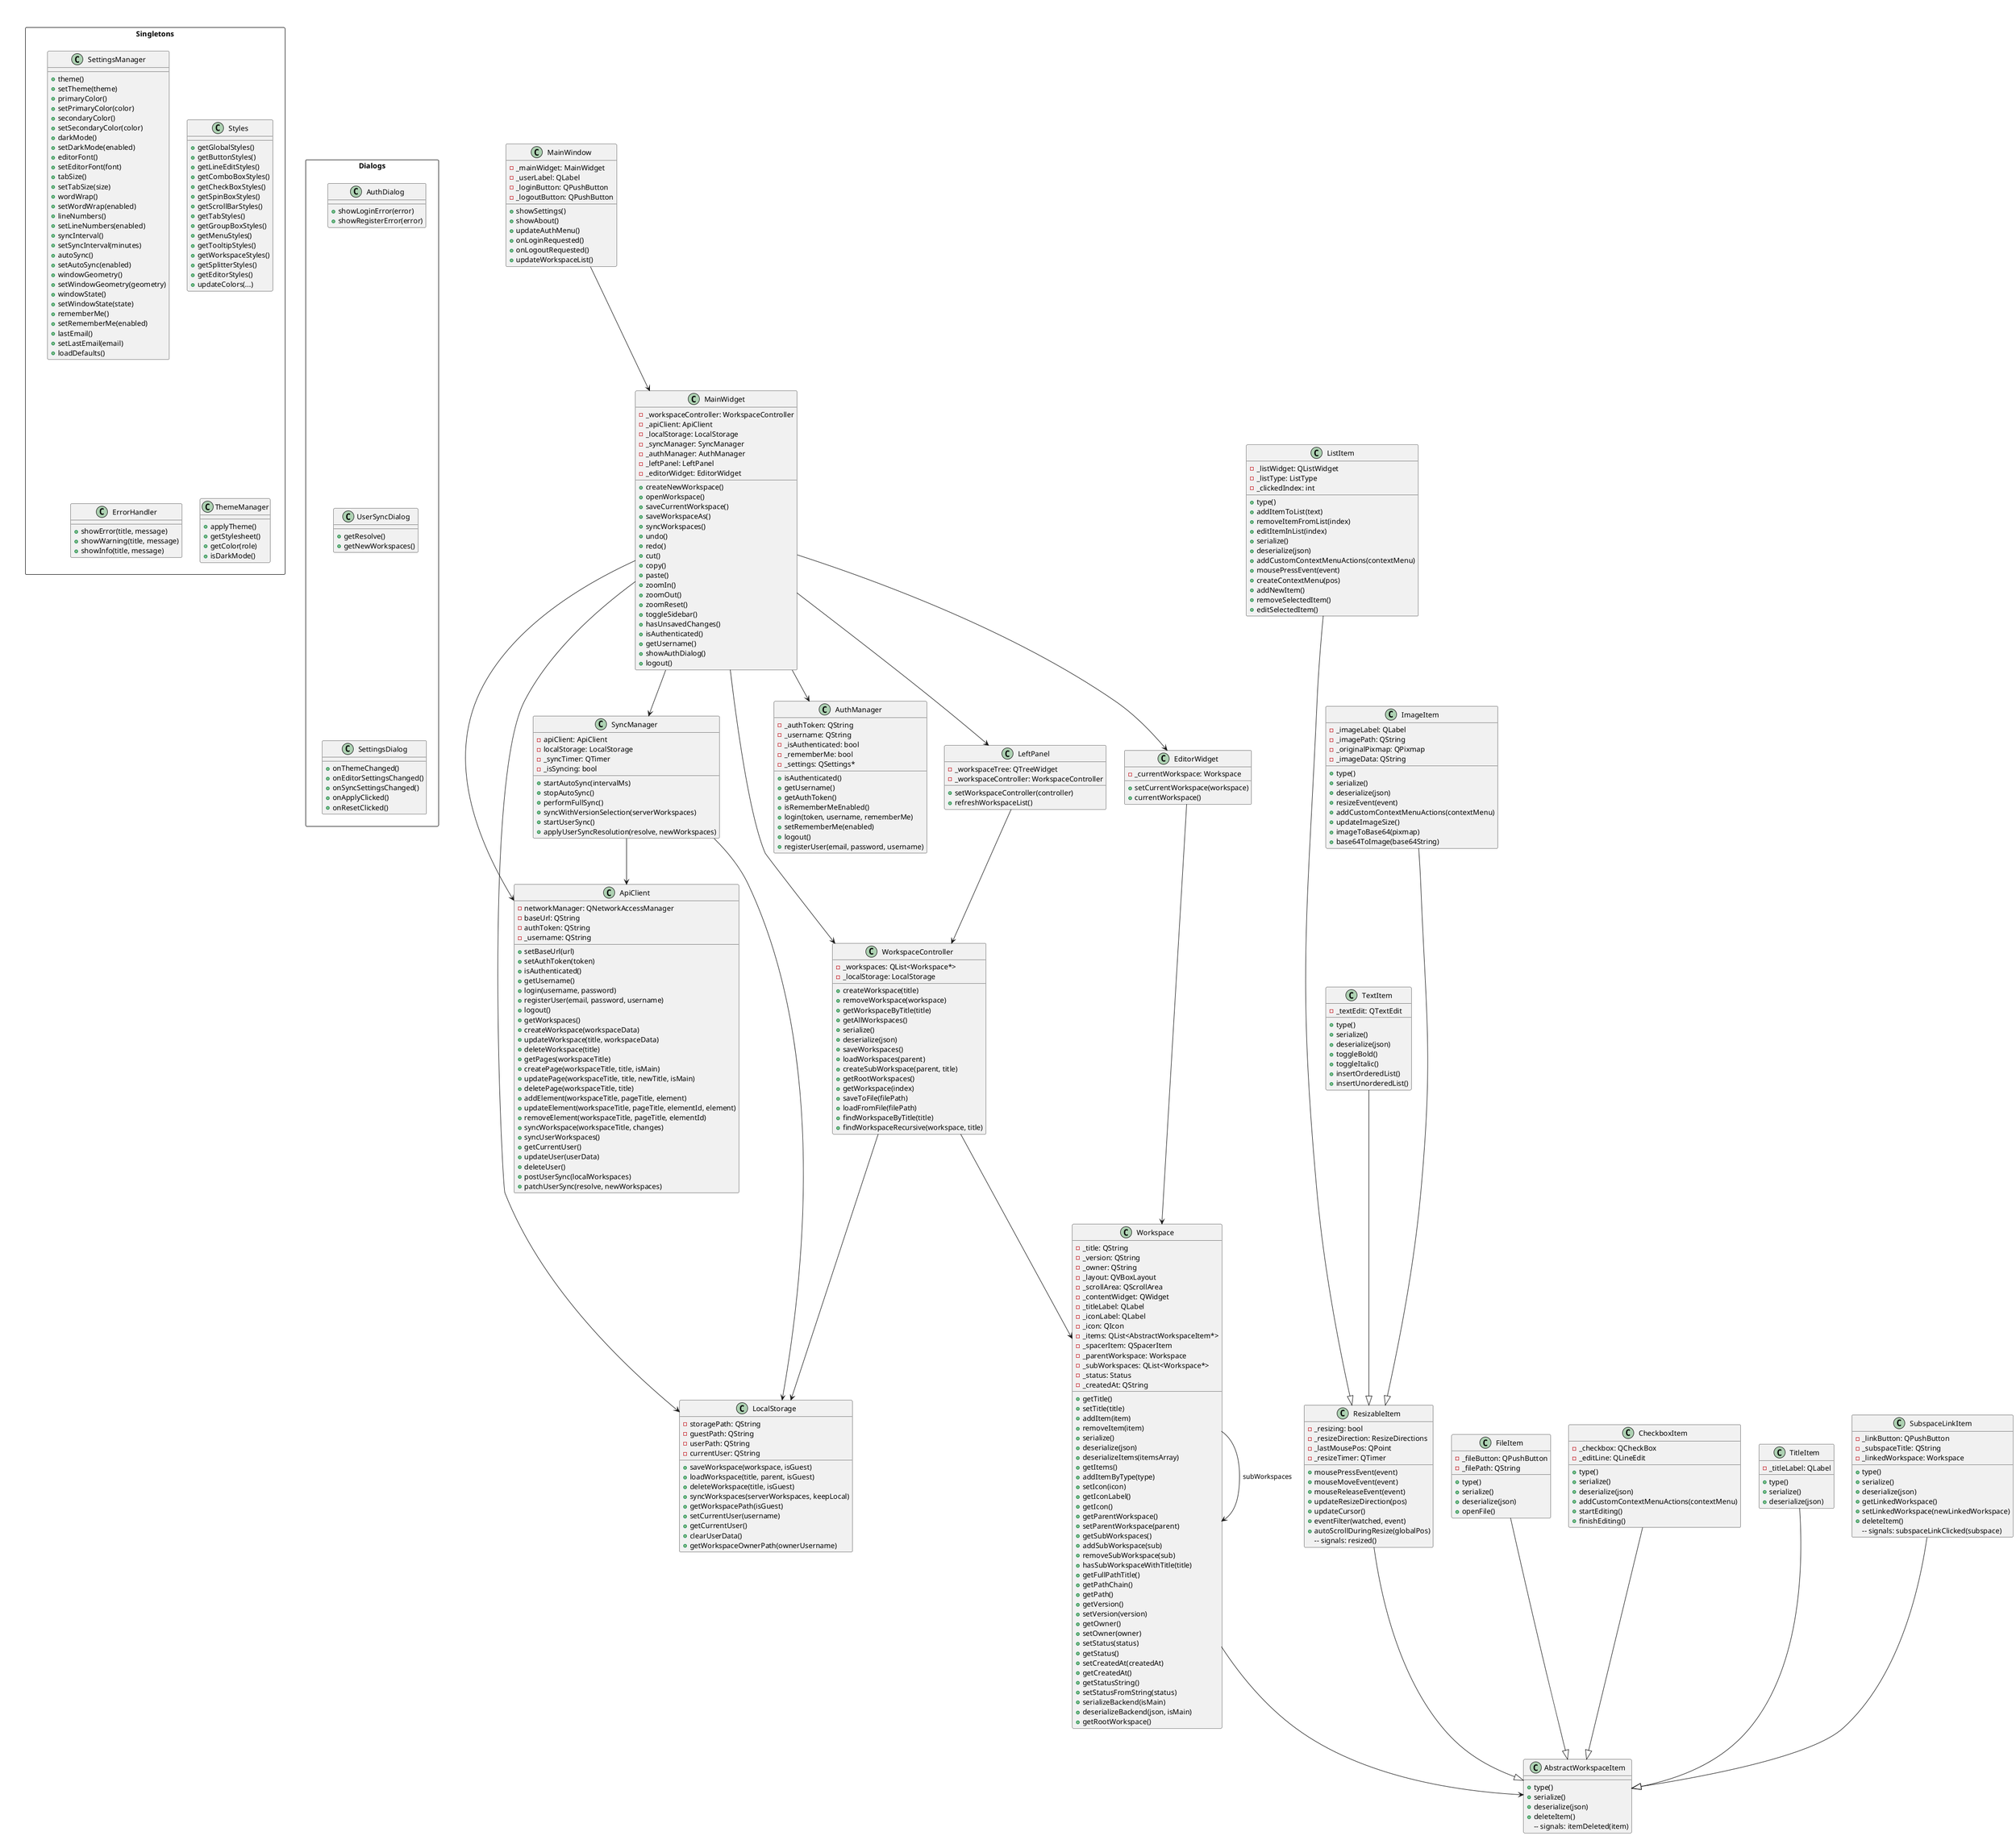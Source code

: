 @startuml
' =====================
' SINGLETONS (Top Layer: SettingsManager слева, справа столбец из Styles, ErrorHandler, ThemeManager)
' =====================
rectangle "Singletons" {
  class SettingsManager {
  +theme()
  +setTheme(theme)
  +primaryColor()
  +setPrimaryColor(color)
  +secondaryColor()
  +setSecondaryColor(color)
  +darkMode()
  +setDarkMode(enabled)
  +editorFont()
  +setEditorFont(font)
  +tabSize()
  +setTabSize(size)
  +wordWrap()
  +setWordWrap(enabled)
  +lineNumbers()
  +setLineNumbers(enabled)
  +syncInterval()
  +setSyncInterval(minutes)
  +autoSync()
  +setAutoSync(enabled)
  +windowGeometry()
  +setWindowGeometry(geometry)
  +windowState()
  +setWindowState(state)
  +rememberMe()
  +setRememberMe(enabled)
  +lastEmail()
  +setLastEmail(email)
  +loadDefaults()
}

class Styles {
  +getGlobalStyles()
  +getButtonStyles()
  +getLineEditStyles()
  +getComboBoxStyles()
  +getCheckBoxStyles()
  +getSpinBoxStyles()
  +getScrollBarStyles()
  +getTabStyles()
  +getGroupBoxStyles()
  +getMenuStyles()
  +getTooltipStyles()
  +getWorkspaceStyles()
  +getSplitterStyles()
  +getEditorStyles()
  +updateColors(...)
}

class ErrorHandler {
  +showError(title, message)
  +showWarning(title, message)
  +showInfo(title, message)
}

class ThemeManager {
  +applyTheme()
  +getStylesheet()
  +getColor(role)
  +isDarkMode()
}
}

SettingsManager -[hidden]right-> Styles
Styles-[hidden]down-> ErrorHandler
Styles-[hidden]down-> ThemeManager

' =====================
' MAIN WINDOW & DIALOGS (Second Layer, one row)
' =====================
rectangle "Dialogs" {
class AuthDialog {
  +showLoginError(error)
  +showRegisterError(error)
}

class UserSyncDialog {
  +getResolve()
  +getNewWorkspaces()
}

class SettingsDialog {
  +onThemeChanged()
  +onEditorSettingsChanged()
  +onSyncSettingsChanged()
  +onApplyClicked()
  +onResetClicked()
}
}

AuthDialog-[hidden]down-> UserSyncDialog
UserSyncDialog-[hidden]down-> SettingsDialog

Singletons -[hidden]right-> Dialogs
Dialogs -[hidden]right-> MainWindow

class MainWindow {
  -_mainWidget: MainWidget
  -_userLabel: QLabel
  -_loginButton: QPushButton
  -_logoutButton: QPushButton
  +showSettings()
  +showAbout()
  +updateAuthMenu()
  +onLoginRequested()
  +onLogoutRequested()
  +updateWorkspaceList()
}

MainWindow --> MainWidget

' =====================
' VIEW LAYER
' =====================
class MainWidget {
  -_workspaceController: WorkspaceController
  -_apiClient: ApiClient
  -_localStorage: LocalStorage
  -_syncManager: SyncManager
  -_authManager: AuthManager
  -_leftPanel: LeftPanel
  -_editorWidget: EditorWidget
  +createNewWorkspace()
  +openWorkspace()
  +saveCurrentWorkspace()
  +saveWorkspaceAs()
  +syncWorkspaces()
  +undo()
  +redo()
  +cut()
  +copy()
  +paste()
  +zoomIn()
  +zoomOut()
  +zoomReset()
  +toggleSidebar()
  +hasUnsavedChanges()
  +isAuthenticated()
  +getUsername()
  +showAuthDialog()
  +logout()
}

class LeftPanel {
  -_workspaceTree: QTreeWidget
  -_workspaceController: WorkspaceController
  +setWorkspaceController(controller)
  +refreshWorkspaceList()
}

class EditorWidget {
  -_currentWorkspace: Workspace
  +setCurrentWorkspace(workspace)
  +currentWorkspace()
}

MainWidget --> WorkspaceController
MainWidget --> ApiClient
MainWidget --> LocalStorage
MainWidget --> SyncManager
MainWidget --> AuthManager
MainWidget --> LeftPanel
MainWidget --> EditorWidget
LeftPanel --> WorkspaceController
EditorWidget --> Workspace

' =====================
' CONTROLLER & MANAGERS
' =====================
class WorkspaceController {
  -_workspaces: QList<Workspace*>
  -_localStorage: LocalStorage
  +createWorkspace(title)
  +removeWorkspace(workspace)
  +getWorkspaceByTitle(title)
  +getAllWorkspaces()
  +serialize()
  +deserialize(json)
  +saveWorkspaces()
  +loadWorkspaces(parent)
  +createSubWorkspace(parent, title)
  +getRootWorkspaces()
  +getWorkspace(index)
  +saveToFile(filePath)
  +loadFromFile(filePath)
  +findWorkspaceByTitle(title)
  +findWorkspaceRecursive(workspace, title)
}

class LocalStorage {
  -storagePath: QString
  -guestPath: QString
  -userPath: QString
  -currentUser: QString
  +saveWorkspace(workspace, isGuest)
  +loadWorkspace(title, parent, isGuest)
  +deleteWorkspace(title, isGuest)
  +syncWorkspaces(serverWorkspaces, keepLocal)
  +getWorkspacePath(isGuest)
  +setCurrentUser(username)
  +getCurrentUser()
  +clearUserData()
  +getWorkspaceOwnerPath(ownerUsername)
}

class ApiClient {
  -networkManager: QNetworkAccessManager
  -baseUrl: QString
  -authToken: QString
  -_username: QString
  +setBaseUrl(url)
  +setAuthToken(token)
  +isAuthenticated()
  +getUsername()
  +login(username, password)
  +registerUser(email, password, username)
  +logout()
  +getWorkspaces()
  +createWorkspace(workspaceData)
  +updateWorkspace(title, workspaceData)
  +deleteWorkspace(title)
  +getPages(workspaceTitle)
  +createPage(workspaceTitle, title, isMain)
  +updatePage(workspaceTitle, title, newTitle, isMain)
  +deletePage(workspaceTitle, title)
  +addElement(workspaceTitle, pageTitle, element)
  +updateElement(workspaceTitle, pageTitle, elementId, element)
  +removeElement(workspaceTitle, pageTitle, elementId)
  +syncWorkspace(workspaceTitle, changes)
  +syncUserWorkspaces()
  +getCurrentUser()
  +updateUser(userData)
  +deleteUser()
  +postUserSync(localWorkspaces)
  +patchUserSync(resolve, newWorkspaces)
}

class AuthManager {
  -_authToken: QString
  -_username: QString
  -_isAuthenticated: bool
  -_rememberMe: bool
  -_settings: QSettings*
  +isAuthenticated()
  +getUsername()
  +getAuthToken()
  +isRememberMeEnabled()
  +login(token, username, rememberMe)
  +setRememberMe(enabled)
  +logout()
  +registerUser(email, password, username)
}

class SyncManager {
  -apiClient: ApiClient
  -localStorage: LocalStorage
  -_syncTimer: QTimer
  -_isSyncing: bool
  +startAutoSync(intervalMs)
  +stopAutoSync()
  +performFullSync()
  +syncWithVersionSelection(serverWorkspaces)
  +startUserSync()
  +applyUserSyncResolution(resolve, newWorkspaces)
}

WorkspaceController --> Workspace
WorkspaceController --> LocalStorage
SyncManager --> ApiClient
SyncManager --> LocalStorage

' =====================
' WORKSPACE
' =====================
class Workspace {
  -_title: QString
  -_version: QString
  -_owner: QString
  -_layout: QVBoxLayout
  -_scrollArea: QScrollArea
  -_contentWidget: QWidget
  -_titleLabel: QLabel
  -_iconLabel: QLabel
  -_icon: QIcon
  -_items: QList<AbstractWorkspaceItem*>
  -_spacerItem: QSpacerItem
  -_parentWorkspace: Workspace
  -_subWorkspaces: QList<Workspace*>
  -_status: Status
  -_createdAt: QString
  +getTitle()
  +setTitle(title)
  +addItem(item)
  +removeItem(item)
  +serialize()
  +deserialize(json)
  +deserializeItems(itemsArray)
  +getItems()
  +addItemByType(type)
  +setIcon(icon)
  +getIconLabel()
  +getIcon()
  +getParentWorkspace()
  +setParentWorkspace(parent)
  +getSubWorkspaces()
  +addSubWorkspace(sub)
  +removeSubWorkspace(sub)
  +hasSubWorkspaceWithTitle(title)
  +getFullPathTitle()
  +getPathChain()
  +getPath()
  +getVersion()
  +setVersion(version)
  +getOwner()
  +setOwner(owner)
  +setStatus(status)
  +getStatus()
  +setCreatedAt(createdAt)
  +getCreatedAt()
  +getStatusString()
  +setStatusFromString(status)
  +serializeBackend(isMain)
  +deserializeBackend(json, isMain)
  +getRootWorkspace()
}

Workspace --> AbstractWorkspaceItem
Workspace --> Workspace : subWorkspaces

' =====================
' ELEMENTS (Bottom Layer)
' =====================
class AbstractWorkspaceItem {
  +type()
  +serialize()
  +deserialize(json)
  +deleteItem()
  -- signals: itemDeleted(item)
}

class ResizableItem {
  -_resizing: bool
  -_resizeDirection: ResizeDirections
  -_lastMousePos: QPoint
  -_resizeTimer: QTimer
  +mousePressEvent(event)
  +mouseMoveEvent(event)
  +mouseReleaseEvent(event)
  +updateResizeDirection(pos)
  +updateCursor()
  +eventFilter(watched, event)
  +autoScrollDuringResize(globalPos)
  -- signals: resized()
}

class TextItem {
  -_textEdit: QTextEdit
  +type()
  +serialize()
  +deserialize(json)
  +toggleBold()
  +toggleItalic()
  +insertOrderedList()
  +insertUnorderedList()
}

class ListItem {
  -_listWidget: QListWidget
  -_listType: ListType
  -_clickedIndex: int
  +type()
  +addItemToList(text)
  +removeItemFromList(index)
  +editItemInList(index)
  +serialize()
  +deserialize(json)
  +addCustomContextMenuActions(contextMenu)
  +mousePressEvent(event)
  +createContextMenu(pos)
  +addNewItem()
  +removeSelectedItem()
  +editSelectedItem()
}

class ImageItem {
  -_imageLabel: QLabel
  -_imagePath: QString
  -_originalPixmap: QPixmap
  -_imageData: QString
  +type()
  +serialize()
  +deserialize(json)
  +resizeEvent(event)
  +addCustomContextMenuActions(contextMenu)
  +updateImageSize()
  +imageToBase64(pixmap)
  +base64ToImage(base64String)
}

class FileItem {
  -_fileButton: QPushButton
  -_filePath: QString
  +type()
  +serialize()
  +deserialize(json)
  +openFile()
}

class CheckboxItem {
  -_checkbox: QCheckBox
  -_editLine: QLineEdit
  +type()
  +serialize()
  +deserialize(json)
  +addCustomContextMenuActions(contextMenu)
  +startEditing()
  +finishEditing()
}

class TitleItem {
  -_titleLabel: QLabel
  +type()
  +serialize()
  +deserialize(json)
}

class SubspaceLinkItem {
  -_linkButton: QPushButton
  -_subspaceTitle: QString
  -_linkedWorkspace: Workspace
  +type()
  +serialize()
  +deserialize(json)
  +getLinkedWorkspace()
  +setLinkedWorkspace(newLinkedWorkspace)
  +deleteItem()
  -- signals: subspaceLinkClicked(subspace)
}

ResizableItem --|> AbstractWorkspaceItem
TextItem --|> ResizableItem
ListItem --|> ResizableItem
ImageItem --|> ResizableItem
FileItem --|> AbstractWorkspaceItem
CheckboxItem --|> AbstractWorkspaceItem
TitleItem --|> AbstractWorkspaceItem
SubspaceLinkItem --|> AbstractWorkspaceItem


ListItem-[hidden]down-> ImageItem
ImageItem-[hidden]down-> TextItem

@enduml